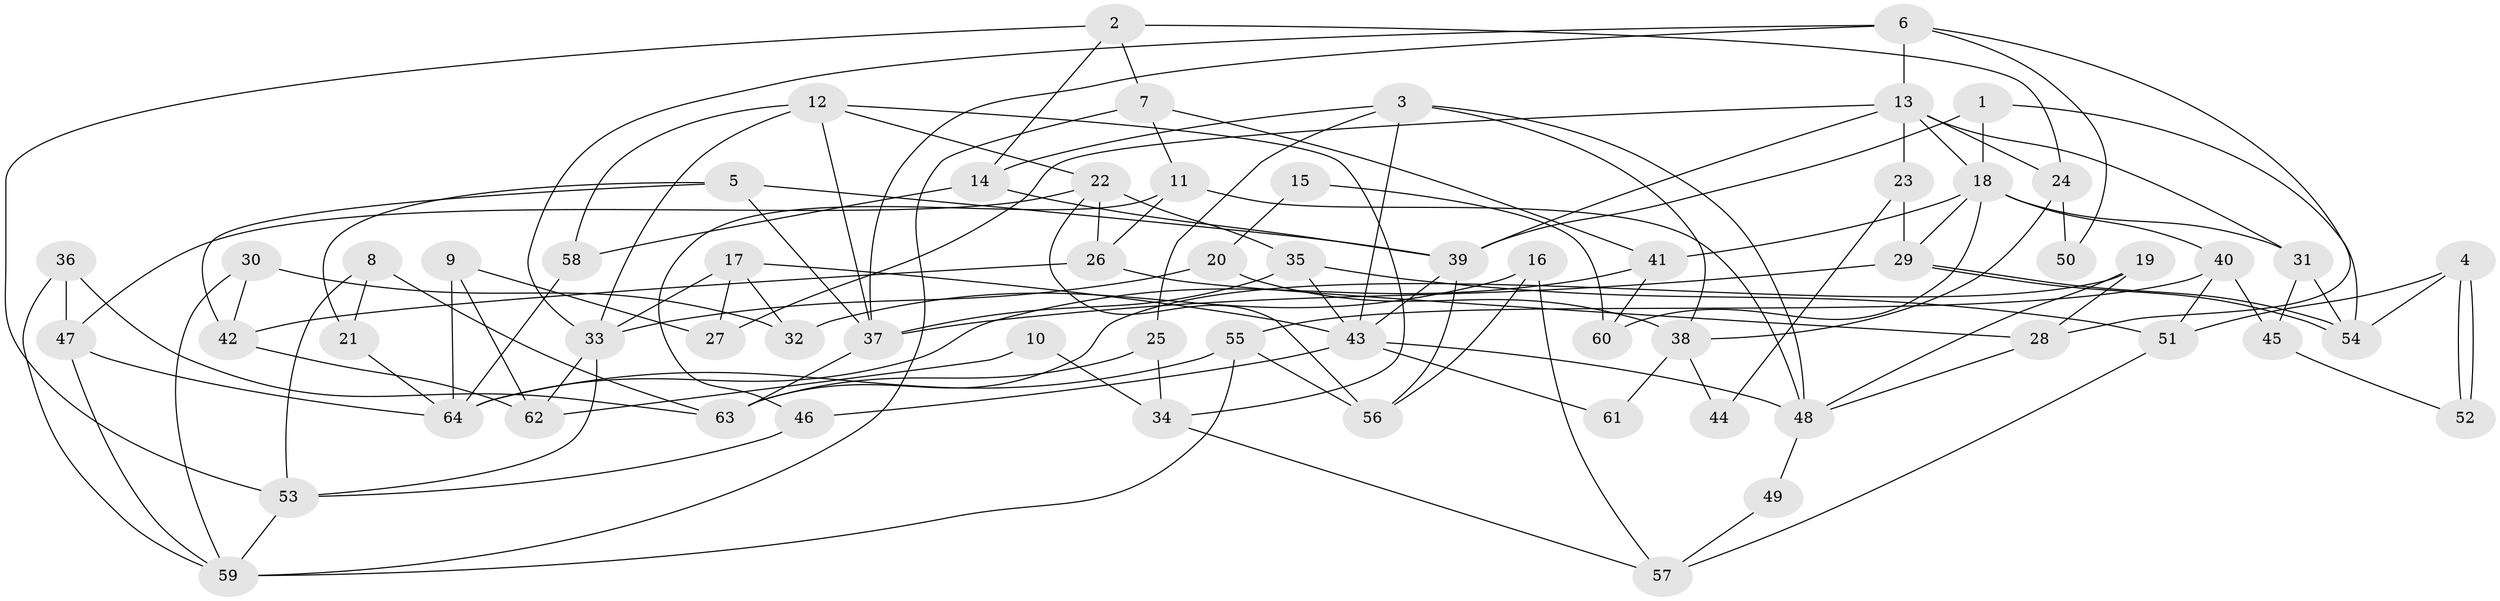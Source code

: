 // coarse degree distribution, {13: 0.03125, 5: 0.15625, 3: 0.125, 9: 0.03125, 10: 0.03125, 7: 0.0625, 2: 0.25, 11: 0.03125, 4: 0.1875, 8: 0.03125, 6: 0.0625}
// Generated by graph-tools (version 1.1) at 2025/50/03/04/25 22:50:48]
// undirected, 64 vertices, 128 edges
graph export_dot {
  node [color=gray90,style=filled];
  1;
  2;
  3;
  4;
  5;
  6;
  7;
  8;
  9;
  10;
  11;
  12;
  13;
  14;
  15;
  16;
  17;
  18;
  19;
  20;
  21;
  22;
  23;
  24;
  25;
  26;
  27;
  28;
  29;
  30;
  31;
  32;
  33;
  34;
  35;
  36;
  37;
  38;
  39;
  40;
  41;
  42;
  43;
  44;
  45;
  46;
  47;
  48;
  49;
  50;
  51;
  52;
  53;
  54;
  55;
  56;
  57;
  58;
  59;
  60;
  61;
  62;
  63;
  64;
  1 -- 18;
  1 -- 54;
  1 -- 39;
  2 -- 14;
  2 -- 7;
  2 -- 24;
  2 -- 53;
  3 -- 43;
  3 -- 14;
  3 -- 25;
  3 -- 38;
  3 -- 48;
  4 -- 52;
  4 -- 52;
  4 -- 54;
  4 -- 51;
  5 -- 42;
  5 -- 39;
  5 -- 21;
  5 -- 37;
  6 -- 37;
  6 -- 33;
  6 -- 13;
  6 -- 28;
  6 -- 50;
  7 -- 11;
  7 -- 59;
  7 -- 41;
  8 -- 21;
  8 -- 53;
  8 -- 63;
  9 -- 64;
  9 -- 62;
  9 -- 27;
  10 -- 62;
  10 -- 34;
  11 -- 26;
  11 -- 48;
  11 -- 46;
  12 -- 22;
  12 -- 37;
  12 -- 33;
  12 -- 34;
  12 -- 58;
  13 -- 39;
  13 -- 18;
  13 -- 23;
  13 -- 24;
  13 -- 27;
  13 -- 31;
  14 -- 39;
  14 -- 58;
  15 -- 20;
  15 -- 60;
  16 -- 56;
  16 -- 57;
  16 -- 32;
  17 -- 27;
  17 -- 33;
  17 -- 32;
  17 -- 43;
  18 -- 40;
  18 -- 29;
  18 -- 31;
  18 -- 41;
  18 -- 60;
  19 -- 63;
  19 -- 48;
  19 -- 28;
  20 -- 33;
  20 -- 38;
  21 -- 64;
  22 -- 56;
  22 -- 35;
  22 -- 26;
  22 -- 47;
  23 -- 29;
  23 -- 44;
  24 -- 38;
  24 -- 50;
  25 -- 63;
  25 -- 34;
  26 -- 28;
  26 -- 42;
  28 -- 48;
  29 -- 54;
  29 -- 54;
  29 -- 37;
  30 -- 59;
  30 -- 32;
  30 -- 42;
  31 -- 45;
  31 -- 54;
  33 -- 53;
  33 -- 62;
  34 -- 57;
  35 -- 43;
  35 -- 37;
  35 -- 51;
  36 -- 59;
  36 -- 63;
  36 -- 47;
  37 -- 63;
  38 -- 44;
  38 -- 61;
  39 -- 43;
  39 -- 56;
  40 -- 55;
  40 -- 51;
  40 -- 45;
  41 -- 60;
  41 -- 64;
  42 -- 62;
  43 -- 48;
  43 -- 46;
  43 -- 61;
  45 -- 52;
  46 -- 53;
  47 -- 59;
  47 -- 64;
  48 -- 49;
  49 -- 57;
  51 -- 57;
  53 -- 59;
  55 -- 59;
  55 -- 64;
  55 -- 56;
  58 -- 64;
}
